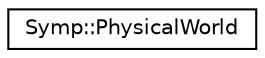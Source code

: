 digraph "Graphical Class Hierarchy"
{
  edge [fontname="Helvetica",fontsize="10",labelfontname="Helvetica",labelfontsize="10"];
  node [fontname="Helvetica",fontsize="10",shape=record];
  rankdir="LR";
  Node1 [label="Symp::PhysicalWorld",height=0.2,width=0.4,color="black", fillcolor="white", style="filled",URL="$class_symp_1_1_physical_world.html"];
}
